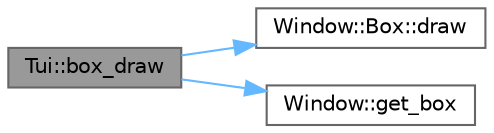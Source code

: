 digraph "Tui::box_draw"
{
 // INTERACTIVE_SVG=YES
 // LATEX_PDF_SIZE
  bgcolor="transparent";
  edge [fontname=Helvetica,fontsize=10,labelfontname=Helvetica,labelfontsize=10];
  node [fontname=Helvetica,fontsize=10,shape=box,height=0.2,width=0.4];
  rankdir="LR";
  Node1 [id="Node000001",label="Tui::box_draw",height=0.2,width=0.4,color="gray40", fillcolor="grey60", style="filled", fontcolor="black",tooltip=" "];
  Node1 -> Node2 [id="edge1_Node000001_Node000002",color="steelblue1",style="solid",tooltip=" "];
  Node2 [id="Node000002",label="Window::Box::draw",height=0.2,width=0.4,color="grey40", fillcolor="white", style="filled",URL="$class_window_1_1_box.html#a0ef2d2d781edbe675f718d08f9b43d1c",tooltip=" "];
  Node1 -> Node3 [id="edge2_Node000001_Node000003",color="steelblue1",style="solid",tooltip=" "];
  Node3 [id="Node000003",label="Window::get_box",height=0.2,width=0.4,color="grey40", fillcolor="white", style="filled",URL="$class_window.html#aa86f3c62d76549982a06953a2641a3ae",tooltip=" "];
}
